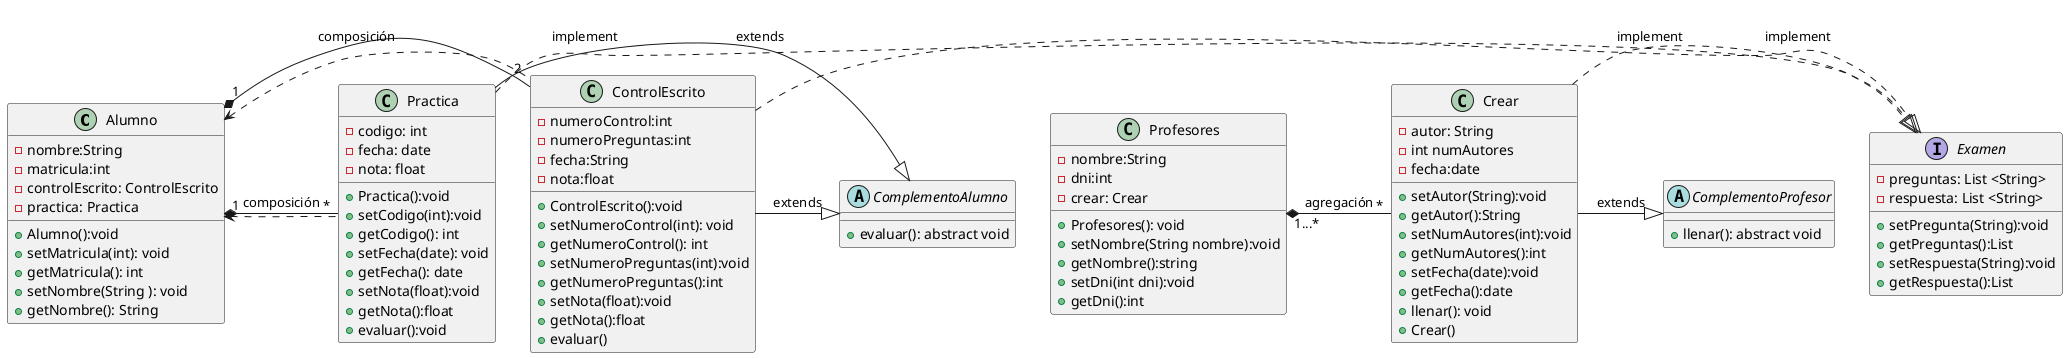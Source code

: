 @startuml

class Alumno {

- nombre:String
- matricula:int
- controlEscrito: ControlEscrito
- practica: Practica

+ Alumno():void
+ setMatricula(int): void
+ getMatricula(): int
+ setNombre(String ): void
+ getNombre(): String

}

class ControlEscrito{

- numeroControl:int
- numeroPreguntas:int
- fecha:String
- nota:float

+ ControlEscrito():void
+ setNumeroControl(int): void
+ getNumeroControl(): int
+ setNumeroPreguntas(int):void
+ getNumeroPreguntas():int
+ setNota(float):void
+ getNota():float
+ evaluar()

}

class Practica{

- codigo: int
- fecha: date
- nota: float

+ Practica():void
+ setCodigo(int):void
+ getCodigo(): int
+ setFecha(date): void
+ getFecha(): date
+ setNota(float):void
+ getNota():float
+ evaluar():void
}

abstract class ComplementoAlumno{
   + evaluar(): abstract void
}

interface Examen{

- preguntas: List <String> 
-respuesta: List <String>

+ setPregunta(String):void
+ getPreguntas():List
+ setRespuesta(String):void
+ getRespuesta():List

}

class Profesores{

- nombre:String
- dni:int
- crear: Crear
+ Profesores(): void
+ setNombre(String nombre):void
+ getNombre():string
+ setDni(int dni):void
+ getDni():int

}

class Crear{

- autor: String
- int numAutores
- fecha:date

+ setAutor(String):void
+ getAutor():String
+ setNumAutores(int):void
+ getNumAutores():int
+ setFecha(date):void
+ getFecha():date
+ llenar(): void
+ Crear()

}

abstract class ComplementoProfesor{
   + llenar(): abstract void
}


Alumno "1" *- "2" ControlEscrito :composición
Alumno <. ControlEscrito 
Alumno "1" *- "*" Practica :composición
Alumno <. Practica

ControlEscrito -|> ComplementoAlumno : extends
Practica -|> ComplementoAlumno : extends

ControlEscrito .|> Examen : implement
Practica .|> Examen : implement

Profesores "1...*" *- "*" Crear :agregación
Crear -|> ComplementoProfesor: extends
Crear .|> Examen : implement


@enduml